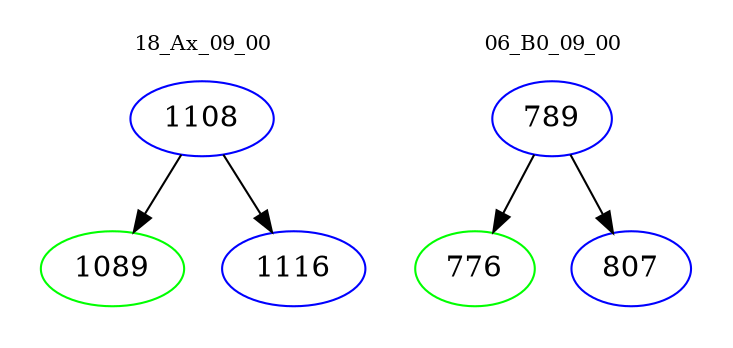 digraph{
subgraph cluster_0 {
color = white
label = "18_Ax_09_00";
fontsize=10;
T0_1108 [label="1108", color="blue"]
T0_1108 -> T0_1089 [color="black"]
T0_1089 [label="1089", color="green"]
T0_1108 -> T0_1116 [color="black"]
T0_1116 [label="1116", color="blue"]
}
subgraph cluster_1 {
color = white
label = "06_B0_09_00";
fontsize=10;
T1_789 [label="789", color="blue"]
T1_789 -> T1_776 [color="black"]
T1_776 [label="776", color="green"]
T1_789 -> T1_807 [color="black"]
T1_807 [label="807", color="blue"]
}
}
